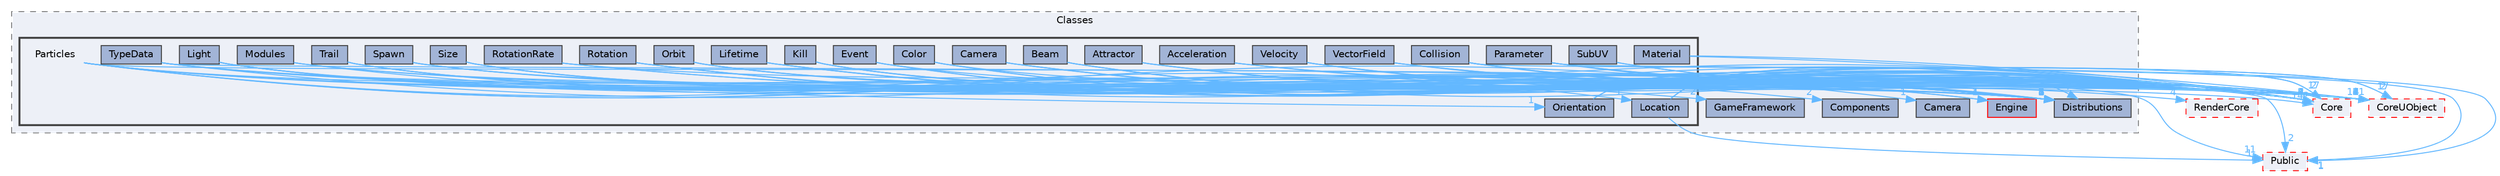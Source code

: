 digraph "Particles"
{
 // INTERACTIVE_SVG=YES
 // LATEX_PDF_SIZE
  bgcolor="transparent";
  edge [fontname=Helvetica,fontsize=10,labelfontname=Helvetica,labelfontsize=10];
  node [fontname=Helvetica,fontsize=10,shape=box,height=0.2,width=0.4];
  compound=true
  subgraph clusterdir_0ed647eebe6ffcaa496d3842b7cec6ce {
    graph [ bgcolor="#edf0f7", pencolor="grey50", label="Classes", fontname=Helvetica,fontsize=10 style="filled,dashed", URL="dir_0ed647eebe6ffcaa496d3842b7cec6ce.html",tooltip=""]
  dir_275ee67e3d4a14e20f43a2d02c6b328e [label="Engine", fillcolor="#a2b4d6", color="red", style="filled", URL="dir_275ee67e3d4a14e20f43a2d02c6b328e.html",tooltip=""];
  dir_70f57afd45fa1634d302cabb4bd26e1c [label="Components", fillcolor="#a2b4d6", color="grey25", style="filled", URL="dir_70f57afd45fa1634d302cabb4bd26e1c.html",tooltip=""];
  dir_b28b60bca15229d5d029a56387779b5b [label="Camera", fillcolor="#a2b4d6", color="grey25", style="filled", URL="dir_b28b60bca15229d5d029a56387779b5b.html",tooltip=""];
  dir_b5962c121c0e50d745fba2fda96ea821 [label="Distributions", fillcolor="#a2b4d6", color="grey25", style="filled", URL="dir_b5962c121c0e50d745fba2fda96ea821.html",tooltip=""];
  dir_cc939d8e7753f23591e1c275ea054aa8 [label="GameFramework", fillcolor="#a2b4d6", color="grey25", style="filled", URL="dir_cc939d8e7753f23591e1c275ea054aa8.html",tooltip=""];
  subgraph clusterdir_8a879272507fdd43effa4d75552430ef {
    graph [ bgcolor="#edf0f7", pencolor="grey25", label="", fontname=Helvetica,fontsize=10 style="filled,bold", URL="dir_8a879272507fdd43effa4d75552430ef.html",tooltip=""]
    dir_8a879272507fdd43effa4d75552430ef [shape=plaintext, label="Particles"];
  dir_543d7ec992d3d87bd2c483618719b25b [label="Acceleration", fillcolor="#a2b4d6", color="grey25", style="filled", URL="dir_543d7ec992d3d87bd2c483618719b25b.html",tooltip=""];
  dir_f902d9137805e2aa21feaeb3e57eb49c [label="Attractor", fillcolor="#a2b4d6", color="grey25", style="filled", URL="dir_f902d9137805e2aa21feaeb3e57eb49c.html",tooltip=""];
  dir_ebf09de2a557f7b4659d9307f48d316c [label="Beam", fillcolor="#a2b4d6", color="grey25", style="filled", URL="dir_ebf09de2a557f7b4659d9307f48d316c.html",tooltip=""];
  dir_db87d7d6dec617beec425733e20e35e0 [label="Camera", fillcolor="#a2b4d6", color="grey25", style="filled", URL="dir_db87d7d6dec617beec425733e20e35e0.html",tooltip=""];
  dir_21d1e311d9be55f58ab925ae74ab4986 [label="Collision", fillcolor="#a2b4d6", color="grey25", style="filled", URL="dir_21d1e311d9be55f58ab925ae74ab4986.html",tooltip=""];
  dir_4d4315b7c650a980a1ecafc7c28e61af [label="Color", fillcolor="#a2b4d6", color="grey25", style="filled", URL="dir_4d4315b7c650a980a1ecafc7c28e61af.html",tooltip=""];
  dir_2c677d4e13d8fc721f44375c780801d1 [label="Event", fillcolor="#a2b4d6", color="grey25", style="filled", URL="dir_2c677d4e13d8fc721f44375c780801d1.html",tooltip=""];
  dir_380c2f02ac4dda42807d9f2bf8bd28d0 [label="Kill", fillcolor="#a2b4d6", color="grey25", style="filled", URL="dir_380c2f02ac4dda42807d9f2bf8bd28d0.html",tooltip=""];
  dir_d603065d0d4e60b0274b3b15bf73d701 [label="Lifetime", fillcolor="#a2b4d6", color="grey25", style="filled", URL="dir_d603065d0d4e60b0274b3b15bf73d701.html",tooltip=""];
  dir_166c0af0397ccb1bfe9da516bee3d16d [label="Light", fillcolor="#a2b4d6", color="grey25", style="filled", URL="dir_166c0af0397ccb1bfe9da516bee3d16d.html",tooltip=""];
  dir_4ca4431153b7dacae0e8518ab4e0e0df [label="Location", fillcolor="#a2b4d6", color="grey25", style="filled", URL="dir_4ca4431153b7dacae0e8518ab4e0e0df.html",tooltip=""];
  dir_be13c4d77a446a8a5454a79480b41661 [label="Material", fillcolor="#a2b4d6", color="grey25", style="filled", URL="dir_be13c4d77a446a8a5454a79480b41661.html",tooltip=""];
  dir_842fd3bc8832dba1da63e095483a1f52 [label="Modules", fillcolor="#a2b4d6", color="grey25", style="filled", URL="dir_842fd3bc8832dba1da63e095483a1f52.html",tooltip=""];
  dir_13fec6b13b4d8cdc107b4a646585fbed [label="Orbit", fillcolor="#a2b4d6", color="grey25", style="filled", URL="dir_13fec6b13b4d8cdc107b4a646585fbed.html",tooltip=""];
  dir_c011f0c2316f2f0a64ae9fb14372b13f [label="Orientation", fillcolor="#a2b4d6", color="grey25", style="filled", URL="dir_c011f0c2316f2f0a64ae9fb14372b13f.html",tooltip=""];
  dir_8c98c8a40fb869dd42fc14c972f1f4ae [label="Parameter", fillcolor="#a2b4d6", color="grey25", style="filled", URL="dir_8c98c8a40fb869dd42fc14c972f1f4ae.html",tooltip=""];
  dir_18fdd790bbbdc3a2910473eb1a3f914a [label="Rotation", fillcolor="#a2b4d6", color="grey25", style="filled", URL="dir_18fdd790bbbdc3a2910473eb1a3f914a.html",tooltip=""];
  dir_26fc1da22ad2f6c793510c211561b7be [label="RotationRate", fillcolor="#a2b4d6", color="grey25", style="filled", URL="dir_26fc1da22ad2f6c793510c211561b7be.html",tooltip=""];
  dir_9e2eef98db89a797c14798cee386df73 [label="Size", fillcolor="#a2b4d6", color="grey25", style="filled", URL="dir_9e2eef98db89a797c14798cee386df73.html",tooltip=""];
  dir_f16016e4fcebe7132c0c65e543aa0be5 [label="Spawn", fillcolor="#a2b4d6", color="grey25", style="filled", URL="dir_f16016e4fcebe7132c0c65e543aa0be5.html",tooltip=""];
  dir_d170e6ddb68ffc4092759534e8891396 [label="SubUV", fillcolor="#a2b4d6", color="grey25", style="filled", URL="dir_d170e6ddb68ffc4092759534e8891396.html",tooltip=""];
  dir_b4326b8bbaf4a6683c0414abc0ebecd4 [label="Trail", fillcolor="#a2b4d6", color="grey25", style="filled", URL="dir_b4326b8bbaf4a6683c0414abc0ebecd4.html",tooltip=""];
  dir_60bb98626e5a1921522d1ceaa91ad4e0 [label="TypeData", fillcolor="#a2b4d6", color="grey25", style="filled", URL="dir_60bb98626e5a1921522d1ceaa91ad4e0.html",tooltip=""];
  dir_ffb635aedd65d5e0a58ce01bbed12551 [label="VectorField", fillcolor="#a2b4d6", color="grey25", style="filled", URL="dir_ffb635aedd65d5e0a58ce01bbed12551.html",tooltip=""];
  dir_b2a9131021aa9d7a7939250a6b3d73a2 [label="Velocity", fillcolor="#a2b4d6", color="grey25", style="filled", URL="dir_b2a9131021aa9d7a7939250a6b3d73a2.html",tooltip=""];
  }
  }
  dir_0e6cddcc9caa1238c7f3774224afaa45 [label="Core", fillcolor="#edf0f7", color="red", style="filled,dashed", URL="dir_0e6cddcc9caa1238c7f3774224afaa45.html",tooltip=""];
  dir_1b3e874b84daba3b34ce7cbbd2916bbd [label="RenderCore", fillcolor="#edf0f7", color="red", style="filled,dashed", URL="dir_1b3e874b84daba3b34ce7cbbd2916bbd.html",tooltip=""];
  dir_1d06a51bfc871a6a1823440d0d72725c [label="Public", fillcolor="#edf0f7", color="red", style="filled,dashed", URL="dir_1d06a51bfc871a6a1823440d0d72725c.html",tooltip=""];
  dir_4c499e5e32e2b4479ad7e552df73eeae [label="CoreUObject", fillcolor="#edf0f7", color="red", style="filled,dashed", URL="dir_4c499e5e32e2b4479ad7e552df73eeae.html",tooltip=""];
  dir_8a879272507fdd43effa4d75552430ef->dir_0e6cddcc9caa1238c7f3774224afaa45 [headlabel="142", labeldistance=1.5 headhref="dir_000724_000266.html" href="dir_000724_000266.html" color="steelblue1" fontcolor="steelblue1"];
  dir_8a879272507fdd43effa4d75552430ef->dir_1b3e874b84daba3b34ce7cbbd2916bbd [headlabel="4", labeldistance=1.5 headhref="dir_000724_000959.html" href="dir_000724_000959.html" color="steelblue1" fontcolor="steelblue1"];
  dir_8a879272507fdd43effa4d75552430ef->dir_1d06a51bfc871a6a1823440d0d72725c [headlabel="11", labeldistance=1.5 headhref="dir_000724_000935.html" href="dir_000724_000935.html" color="steelblue1" fontcolor="steelblue1"];
  dir_8a879272507fdd43effa4d75552430ef->dir_275ee67e3d4a14e20f43a2d02c6b328e [headlabel="4", labeldistance=1.5 headhref="dir_000724_000367.html" href="dir_000724_000367.html" color="steelblue1" fontcolor="steelblue1"];
  dir_8a879272507fdd43effa4d75552430ef->dir_4c499e5e32e2b4479ad7e552df73eeae [headlabel="141", labeldistance=1.5 headhref="dir_000724_000268.html" href="dir_000724_000268.html" color="steelblue1" fontcolor="steelblue1"];
  dir_8a879272507fdd43effa4d75552430ef->dir_70f57afd45fa1634d302cabb4bd26e1c [headlabel="2", labeldistance=1.5 headhref="dir_000724_000231.html" href="dir_000724_000231.html" color="steelblue1" fontcolor="steelblue1"];
  dir_8a879272507fdd43effa4d75552430ef->dir_b28b60bca15229d5d029a56387779b5b [headlabel="1", labeldistance=1.5 headhref="dir_000724_000117.html" href="dir_000724_000117.html" color="steelblue1" fontcolor="steelblue1"];
  dir_8a879272507fdd43effa4d75552430ef->dir_cc939d8e7753f23591e1c275ea054aa8 [headlabel="2", labeldistance=1.5 headhref="dir_000724_000419.html" href="dir_000724_000419.html" color="steelblue1" fontcolor="steelblue1"];
  dir_543d7ec992d3d87bd2c483618719b25b->dir_0e6cddcc9caa1238c7f3774224afaa45 [headlabel="6", labeldistance=1.5 headhref="dir_000001_000266.html" href="dir_000001_000266.html" color="steelblue1" fontcolor="steelblue1"];
  dir_543d7ec992d3d87bd2c483618719b25b->dir_4c499e5e32e2b4479ad7e552df73eeae [headlabel="7", labeldistance=1.5 headhref="dir_000001_000268.html" href="dir_000001_000268.html" color="steelblue1" fontcolor="steelblue1"];
  dir_543d7ec992d3d87bd2c483618719b25b->dir_b5962c121c0e50d745fba2fda96ea821 [headlabel="4", labeldistance=1.5 headhref="dir_000001_000340.html" href="dir_000001_000340.html" color="steelblue1" fontcolor="steelblue1"];
  dir_f902d9137805e2aa21feaeb3e57eb49c->dir_0e6cddcc9caa1238c7f3774224afaa45 [headlabel="5", labeldistance=1.5 headhref="dir_000069_000266.html" href="dir_000069_000266.html" color="steelblue1" fontcolor="steelblue1"];
  dir_f902d9137805e2aa21feaeb3e57eb49c->dir_4c499e5e32e2b4479ad7e552df73eeae [headlabel="5", labeldistance=1.5 headhref="dir_000069_000268.html" href="dir_000069_000268.html" color="steelblue1" fontcolor="steelblue1"];
  dir_f902d9137805e2aa21feaeb3e57eb49c->dir_b5962c121c0e50d745fba2fda96ea821 [headlabel="5", labeldistance=1.5 headhref="dir_000069_000340.html" href="dir_000069_000340.html" color="steelblue1" fontcolor="steelblue1"];
  dir_ebf09de2a557f7b4659d9307f48d316c->dir_0e6cddcc9caa1238c7f3774224afaa45 [headlabel="5", labeldistance=1.5 headhref="dir_000092_000266.html" href="dir_000092_000266.html" color="steelblue1" fontcolor="steelblue1"];
  dir_ebf09de2a557f7b4659d9307f48d316c->dir_4c499e5e32e2b4479ad7e552df73eeae [headlabel="5", labeldistance=1.5 headhref="dir_000092_000268.html" href="dir_000092_000268.html" color="steelblue1" fontcolor="steelblue1"];
  dir_ebf09de2a557f7b4659d9307f48d316c->dir_b5962c121c0e50d745fba2fda96ea821 [headlabel="8", labeldistance=1.5 headhref="dir_000092_000340.html" href="dir_000092_000340.html" color="steelblue1" fontcolor="steelblue1"];
  dir_db87d7d6dec617beec425733e20e35e0->dir_0e6cddcc9caa1238c7f3774224afaa45 [headlabel="2", labeldistance=1.5 headhref="dir_000118_000266.html" href="dir_000118_000266.html" color="steelblue1" fontcolor="steelblue1"];
  dir_db87d7d6dec617beec425733e20e35e0->dir_4c499e5e32e2b4479ad7e552df73eeae [headlabel="2", labeldistance=1.5 headhref="dir_000118_000268.html" href="dir_000118_000268.html" color="steelblue1" fontcolor="steelblue1"];
  dir_db87d7d6dec617beec425733e20e35e0->dir_b5962c121c0e50d745fba2fda96ea821 [headlabel="1", labeldistance=1.5 headhref="dir_000118_000340.html" href="dir_000118_000340.html" color="steelblue1" fontcolor="steelblue1"];
  dir_21d1e311d9be55f58ab925ae74ab4986->dir_0e6cddcc9caa1238c7f3774224afaa45 [headlabel="3", labeldistance=1.5 headhref="dir_000203_000266.html" href="dir_000203_000266.html" color="steelblue1" fontcolor="steelblue1"];
  dir_21d1e311d9be55f58ab925ae74ab4986->dir_1d06a51bfc871a6a1823440d0d72725c [headlabel="1", labeldistance=1.5 headhref="dir_000203_000935.html" href="dir_000203_000935.html" color="steelblue1" fontcolor="steelblue1"];
  dir_21d1e311d9be55f58ab925ae74ab4986->dir_4c499e5e32e2b4479ad7e552df73eeae [headlabel="3", labeldistance=1.5 headhref="dir_000203_000268.html" href="dir_000203_000268.html" color="steelblue1" fontcolor="steelblue1"];
  dir_21d1e311d9be55f58ab925ae74ab4986->dir_b5962c121c0e50d745fba2fda96ea821 [headlabel="3", labeldistance=1.5 headhref="dir_000203_000340.html" href="dir_000203_000340.html" color="steelblue1" fontcolor="steelblue1"];
  dir_4d4315b7c650a980a1ecafc7c28e61af->dir_0e6cddcc9caa1238c7f3774224afaa45 [headlabel="5", labeldistance=1.5 headhref="dir_000204_000266.html" href="dir_000204_000266.html" color="steelblue1" fontcolor="steelblue1"];
  dir_4d4315b7c650a980a1ecafc7c28e61af->dir_4c499e5e32e2b4479ad7e552df73eeae [headlabel="5", labeldistance=1.5 headhref="dir_000204_000268.html" href="dir_000204_000268.html" color="steelblue1" fontcolor="steelblue1"];
  dir_4d4315b7c650a980a1ecafc7c28e61af->dir_b5962c121c0e50d745fba2fda96ea821 [headlabel="6", labeldistance=1.5 headhref="dir_000204_000340.html" href="dir_000204_000340.html" color="steelblue1" fontcolor="steelblue1"];
  dir_2c677d4e13d8fc721f44375c780801d1->dir_0e6cddcc9caa1238c7f3774224afaa45 [headlabel="6", labeldistance=1.5 headhref="dir_000376_000266.html" href="dir_000376_000266.html" color="steelblue1" fontcolor="steelblue1"];
  dir_2c677d4e13d8fc721f44375c780801d1->dir_4c499e5e32e2b4479ad7e552df73eeae [headlabel="7", labeldistance=1.5 headhref="dir_000376_000268.html" href="dir_000376_000268.html" color="steelblue1" fontcolor="steelblue1"];
  dir_2c677d4e13d8fc721f44375c780801d1->dir_b5962c121c0e50d745fba2fda96ea821 [headlabel="2", labeldistance=1.5 headhref="dir_000376_000340.html" href="dir_000376_000340.html" color="steelblue1" fontcolor="steelblue1"];
  dir_380c2f02ac4dda42807d9f2bf8bd28d0->dir_0e6cddcc9caa1238c7f3774224afaa45 [headlabel="3", labeldistance=1.5 headhref="dir_000546_000266.html" href="dir_000546_000266.html" color="steelblue1" fontcolor="steelblue1"];
  dir_380c2f02ac4dda42807d9f2bf8bd28d0->dir_4c499e5e32e2b4479ad7e552df73eeae [headlabel="3", labeldistance=1.5 headhref="dir_000546_000268.html" href="dir_000546_000268.html" color="steelblue1" fontcolor="steelblue1"];
  dir_380c2f02ac4dda42807d9f2bf8bd28d0->dir_b5962c121c0e50d745fba2fda96ea821 [headlabel="2", labeldistance=1.5 headhref="dir_000546_000340.html" href="dir_000546_000340.html" color="steelblue1" fontcolor="steelblue1"];
  dir_d603065d0d4e60b0274b3b15bf73d701->dir_0e6cddcc9caa1238c7f3774224afaa45 [headlabel="3", labeldistance=1.5 headhref="dir_000566_000266.html" href="dir_000566_000266.html" color="steelblue1" fontcolor="steelblue1"];
  dir_d603065d0d4e60b0274b3b15bf73d701->dir_4c499e5e32e2b4479ad7e552df73eeae [headlabel="3", labeldistance=1.5 headhref="dir_000566_000268.html" href="dir_000566_000268.html" color="steelblue1" fontcolor="steelblue1"];
  dir_d603065d0d4e60b0274b3b15bf73d701->dir_b5962c121c0e50d745fba2fda96ea821 [headlabel="1", labeldistance=1.5 headhref="dir_000566_000340.html" href="dir_000566_000340.html" color="steelblue1" fontcolor="steelblue1"];
  dir_166c0af0397ccb1bfe9da516bee3d16d->dir_0e6cddcc9caa1238c7f3774224afaa45 [headlabel="3", labeldistance=1.5 headhref="dir_000567_000266.html" href="dir_000567_000266.html" color="steelblue1" fontcolor="steelblue1"];
  dir_166c0af0397ccb1bfe9da516bee3d16d->dir_275ee67e3d4a14e20f43a2d02c6b328e [headlabel="1", labeldistance=1.5 headhref="dir_000567_000367.html" href="dir_000567_000367.html" color="steelblue1" fontcolor="steelblue1"];
  dir_166c0af0397ccb1bfe9da516bee3d16d->dir_4c499e5e32e2b4479ad7e552df73eeae [headlabel="3", labeldistance=1.5 headhref="dir_000567_000268.html" href="dir_000567_000268.html" color="steelblue1" fontcolor="steelblue1"];
  dir_166c0af0397ccb1bfe9da516bee3d16d->dir_b5962c121c0e50d745fba2fda96ea821 [headlabel="2", labeldistance=1.5 headhref="dir_000567_000340.html" href="dir_000567_000340.html" color="steelblue1" fontcolor="steelblue1"];
  dir_4ca4431153b7dacae0e8518ab4e0e0df->dir_0e6cddcc9caa1238c7f3774224afaa45 [headlabel="17", labeldistance=1.5 headhref="dir_000581_000266.html" href="dir_000581_000266.html" color="steelblue1" fontcolor="steelblue1"];
  dir_4ca4431153b7dacae0e8518ab4e0e0df->dir_1d06a51bfc871a6a1823440d0d72725c [headlabel="1", labeldistance=1.5 headhref="dir_000581_000935.html" href="dir_000581_000935.html" color="steelblue1" fontcolor="steelblue1"];
  dir_4ca4431153b7dacae0e8518ab4e0e0df->dir_4c499e5e32e2b4479ad7e552df73eeae [headlabel="17", labeldistance=1.5 headhref="dir_000581_000268.html" href="dir_000581_000268.html" color="steelblue1" fontcolor="steelblue1"];
  dir_4ca4431153b7dacae0e8518ab4e0e0df->dir_b5962c121c0e50d745fba2fda96ea821 [headlabel="7", labeldistance=1.5 headhref="dir_000581_000340.html" href="dir_000581_000340.html" color="steelblue1" fontcolor="steelblue1"];
  dir_be13c4d77a446a8a5454a79480b41661->dir_0e6cddcc9caa1238c7f3774224afaa45 [headlabel="2", labeldistance=1.5 headhref="dir_000597_000266.html" href="dir_000597_000266.html" color="steelblue1" fontcolor="steelblue1"];
  dir_be13c4d77a446a8a5454a79480b41661->dir_4c499e5e32e2b4479ad7e552df73eeae [headlabel="2", labeldistance=1.5 headhref="dir_000597_000268.html" href="dir_000597_000268.html" color="steelblue1" fontcolor="steelblue1"];
  dir_842fd3bc8832dba1da63e095483a1f52->dir_0e6cddcc9caa1238c7f3774224afaa45 [headlabel="1", labeldistance=1.5 headhref="dir_000664_000266.html" href="dir_000664_000266.html" color="steelblue1" fontcolor="steelblue1"];
  dir_842fd3bc8832dba1da63e095483a1f52->dir_4c499e5e32e2b4479ad7e552df73eeae [headlabel="1", labeldistance=1.5 headhref="dir_000664_000268.html" href="dir_000664_000268.html" color="steelblue1" fontcolor="steelblue1"];
  dir_842fd3bc8832dba1da63e095483a1f52->dir_4ca4431153b7dacae0e8518ab4e0e0df [headlabel="1", labeldistance=1.5 headhref="dir_000664_000581.html" href="dir_000664_000581.html" color="steelblue1" fontcolor="steelblue1"];
  dir_13fec6b13b4d8cdc107b4a646585fbed->dir_0e6cddcc9caa1238c7f3774224afaa45 [headlabel="2", labeldistance=1.5 headhref="dir_000706_000266.html" href="dir_000706_000266.html" color="steelblue1" fontcolor="steelblue1"];
  dir_13fec6b13b4d8cdc107b4a646585fbed->dir_4c499e5e32e2b4479ad7e552df73eeae [headlabel="2", labeldistance=1.5 headhref="dir_000706_000268.html" href="dir_000706_000268.html" color="steelblue1" fontcolor="steelblue1"];
  dir_13fec6b13b4d8cdc107b4a646585fbed->dir_b5962c121c0e50d745fba2fda96ea821 [headlabel="1", labeldistance=1.5 headhref="dir_000706_000340.html" href="dir_000706_000340.html" color="steelblue1" fontcolor="steelblue1"];
  dir_c011f0c2316f2f0a64ae9fb14372b13f->dir_0e6cddcc9caa1238c7f3774224afaa45 [headlabel="2", labeldistance=1.5 headhref="dir_000707_000266.html" href="dir_000707_000266.html" color="steelblue1" fontcolor="steelblue1"];
  dir_c011f0c2316f2f0a64ae9fb14372b13f->dir_4c499e5e32e2b4479ad7e552df73eeae [headlabel="2", labeldistance=1.5 headhref="dir_000707_000268.html" href="dir_000707_000268.html" color="steelblue1" fontcolor="steelblue1"];
  dir_8c98c8a40fb869dd42fc14c972f1f4ae->dir_0e6cddcc9caa1238c7f3774224afaa45 [headlabel="3", labeldistance=1.5 headhref="dir_000718_000266.html" href="dir_000718_000266.html" color="steelblue1" fontcolor="steelblue1"];
  dir_8c98c8a40fb869dd42fc14c972f1f4ae->dir_1d06a51bfc871a6a1823440d0d72725c [headlabel="1", labeldistance=1.5 headhref="dir_000718_000935.html" href="dir_000718_000935.html" color="steelblue1" fontcolor="steelblue1"];
  dir_8c98c8a40fb869dd42fc14c972f1f4ae->dir_4c499e5e32e2b4479ad7e552df73eeae [headlabel="3", labeldistance=1.5 headhref="dir_000718_000268.html" href="dir_000718_000268.html" color="steelblue1" fontcolor="steelblue1"];
  dir_8c98c8a40fb869dd42fc14c972f1f4ae->dir_b5962c121c0e50d745fba2fda96ea821 [headlabel="1", labeldistance=1.5 headhref="dir_000718_000340.html" href="dir_000718_000340.html" color="steelblue1" fontcolor="steelblue1"];
  dir_18fdd790bbbdc3a2910473eb1a3f914a->dir_0e6cddcc9caa1238c7f3774224afaa45 [headlabel="6", labeldistance=1.5 headhref="dir_000980_000266.html" href="dir_000980_000266.html" color="steelblue1" fontcolor="steelblue1"];
  dir_18fdd790bbbdc3a2910473eb1a3f914a->dir_4c499e5e32e2b4479ad7e552df73eeae [headlabel="6", labeldistance=1.5 headhref="dir_000980_000268.html" href="dir_000980_000268.html" color="steelblue1" fontcolor="steelblue1"];
  dir_18fdd790bbbdc3a2910473eb1a3f914a->dir_b5962c121c0e50d745fba2fda96ea821 [headlabel="3", labeldistance=1.5 headhref="dir_000980_000340.html" href="dir_000980_000340.html" color="steelblue1" fontcolor="steelblue1"];
  dir_26fc1da22ad2f6c793510c211561b7be->dir_0e6cddcc9caa1238c7f3774224afaa45 [headlabel="8", labeldistance=1.5 headhref="dir_000981_000266.html" href="dir_000981_000266.html" color="steelblue1" fontcolor="steelblue1"];
  dir_26fc1da22ad2f6c793510c211561b7be->dir_4c499e5e32e2b4479ad7e552df73eeae [headlabel="8", labeldistance=1.5 headhref="dir_000981_000268.html" href="dir_000981_000268.html" color="steelblue1" fontcolor="steelblue1"];
  dir_26fc1da22ad2f6c793510c211561b7be->dir_b5962c121c0e50d745fba2fda96ea821 [headlabel="5", labeldistance=1.5 headhref="dir_000981_000340.html" href="dir_000981_000340.html" color="steelblue1" fontcolor="steelblue1"];
  dir_9e2eef98db89a797c14798cee386df73->dir_0e6cddcc9caa1238c7f3774224afaa45 [headlabel="6", labeldistance=1.5 headhref="dir_001038_000266.html" href="dir_001038_000266.html" color="steelblue1" fontcolor="steelblue1"];
  dir_9e2eef98db89a797c14798cee386df73->dir_4c499e5e32e2b4479ad7e552df73eeae [headlabel="6", labeldistance=1.5 headhref="dir_001038_000268.html" href="dir_001038_000268.html" color="steelblue1" fontcolor="steelblue1"];
  dir_9e2eef98db89a797c14798cee386df73->dir_b5962c121c0e50d745fba2fda96ea821 [headlabel="3", labeldistance=1.5 headhref="dir_001038_000340.html" href="dir_001038_000340.html" color="steelblue1" fontcolor="steelblue1"];
  dir_f16016e4fcebe7132c0c65e543aa0be5->dir_0e6cddcc9caa1238c7f3774224afaa45 [headlabel="3", labeldistance=1.5 headhref="dir_001130_000266.html" href="dir_001130_000266.html" color="steelblue1" fontcolor="steelblue1"];
  dir_f16016e4fcebe7132c0c65e543aa0be5->dir_4c499e5e32e2b4479ad7e552df73eeae [headlabel="3", labeldistance=1.5 headhref="dir_001130_000268.html" href="dir_001130_000268.html" color="steelblue1" fontcolor="steelblue1"];
  dir_f16016e4fcebe7132c0c65e543aa0be5->dir_b5962c121c0e50d745fba2fda96ea821 [headlabel="1", labeldistance=1.5 headhref="dir_001130_000340.html" href="dir_001130_000340.html" color="steelblue1" fontcolor="steelblue1"];
  dir_d170e6ddb68ffc4092759534e8891396->dir_0e6cddcc9caa1238c7f3774224afaa45 [headlabel="3", labeldistance=1.5 headhref="dir_001153_000266.html" href="dir_001153_000266.html" color="steelblue1" fontcolor="steelblue1"];
  dir_d170e6ddb68ffc4092759534e8891396->dir_4c499e5e32e2b4479ad7e552df73eeae [headlabel="3", labeldistance=1.5 headhref="dir_001153_000268.html" href="dir_001153_000268.html" color="steelblue1" fontcolor="steelblue1"];
  dir_b4326b8bbaf4a6683c0414abc0ebecd4->dir_0e6cddcc9caa1238c7f3774224afaa45 [headlabel="2", labeldistance=1.5 headhref="dir_001204_000266.html" href="dir_001204_000266.html" color="steelblue1" fontcolor="steelblue1"];
  dir_b4326b8bbaf4a6683c0414abc0ebecd4->dir_4c499e5e32e2b4479ad7e552df73eeae [headlabel="2", labeldistance=1.5 headhref="dir_001204_000268.html" href="dir_001204_000268.html" color="steelblue1" fontcolor="steelblue1"];
  dir_b4326b8bbaf4a6683c0414abc0ebecd4->dir_b5962c121c0e50d745fba2fda96ea821 [headlabel="1", labeldistance=1.5 headhref="dir_001204_000340.html" href="dir_001204_000340.html" color="steelblue1" fontcolor="steelblue1"];
  dir_60bb98626e5a1921522d1ceaa91ad4e0->dir_0e6cddcc9caa1238c7f3774224afaa45 [headlabel="7", labeldistance=1.5 headhref="dir_001218_000266.html" href="dir_001218_000266.html" color="steelblue1" fontcolor="steelblue1"];
  dir_60bb98626e5a1921522d1ceaa91ad4e0->dir_1d06a51bfc871a6a1823440d0d72725c [headlabel="2", labeldistance=1.5 headhref="dir_001218_000935.html" href="dir_001218_000935.html" color="steelblue1" fontcolor="steelblue1"];
  dir_60bb98626e5a1921522d1ceaa91ad4e0->dir_4c499e5e32e2b4479ad7e552df73eeae [headlabel="6", labeldistance=1.5 headhref="dir_001218_000268.html" href="dir_001218_000268.html" color="steelblue1" fontcolor="steelblue1"];
  dir_60bb98626e5a1921522d1ceaa91ad4e0->dir_b5962c121c0e50d745fba2fda96ea821 [headlabel="4", labeldistance=1.5 headhref="dir_001218_000340.html" href="dir_001218_000340.html" color="steelblue1" fontcolor="steelblue1"];
  dir_60bb98626e5a1921522d1ceaa91ad4e0->dir_c011f0c2316f2f0a64ae9fb14372b13f [headlabel="1", labeldistance=1.5 headhref="dir_001218_000707.html" href="dir_001218_000707.html" color="steelblue1" fontcolor="steelblue1"];
  dir_ffb635aedd65d5e0a58ce01bbed12551->dir_0e6cddcc9caa1238c7f3774224afaa45 [headlabel="7", labeldistance=1.5 headhref="dir_001244_000266.html" href="dir_001244_000266.html" color="steelblue1" fontcolor="steelblue1"];
  dir_ffb635aedd65d5e0a58ce01bbed12551->dir_4c499e5e32e2b4479ad7e552df73eeae [headlabel="7", labeldistance=1.5 headhref="dir_001244_000268.html" href="dir_001244_000268.html" color="steelblue1" fontcolor="steelblue1"];
  dir_ffb635aedd65d5e0a58ce01bbed12551->dir_b5962c121c0e50d745fba2fda96ea821 [headlabel="2", labeldistance=1.5 headhref="dir_001244_000340.html" href="dir_001244_000340.html" color="steelblue1" fontcolor="steelblue1"];
  dir_b2a9131021aa9d7a7939250a6b3d73a2->dir_0e6cddcc9caa1238c7f3774224afaa45 [headlabel="6", labeldistance=1.5 headhref="dir_001247_000266.html" href="dir_001247_000266.html" color="steelblue1" fontcolor="steelblue1"];
  dir_b2a9131021aa9d7a7939250a6b3d73a2->dir_4c499e5e32e2b4479ad7e552df73eeae [headlabel="6", labeldistance=1.5 headhref="dir_001247_000268.html" href="dir_001247_000268.html" color="steelblue1" fontcolor="steelblue1"];
  dir_b2a9131021aa9d7a7939250a6b3d73a2->dir_b5962c121c0e50d745fba2fda96ea821 [headlabel="5", labeldistance=1.5 headhref="dir_001247_000340.html" href="dir_001247_000340.html" color="steelblue1" fontcolor="steelblue1"];
}
